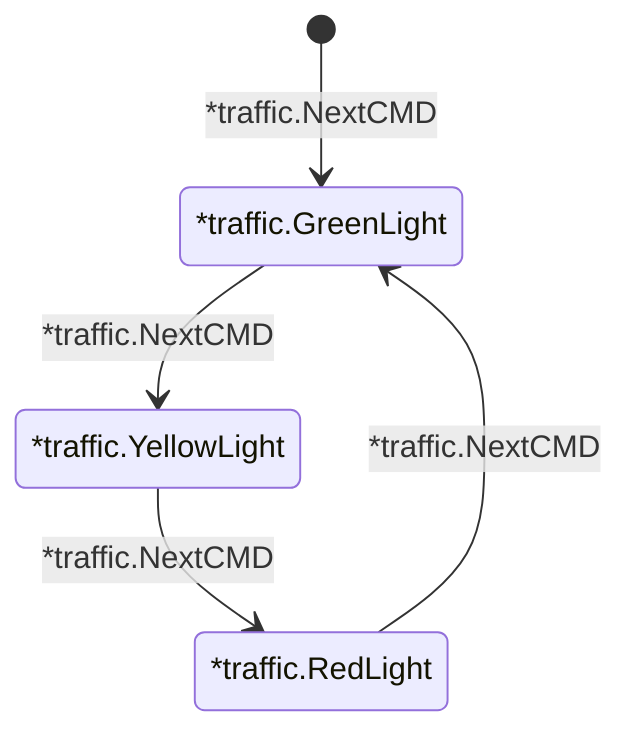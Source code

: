 stateDiagram
	GreenLight: *traffic.GreenLight
	RedLight: *traffic.RedLight
	YellowLight: *traffic.YellowLight

	GreenLight --> YellowLight: *traffic.NextCMD
	RedLight --> GreenLight: *traffic.NextCMD
	YellowLight --> RedLight: *traffic.NextCMD
	[*] --> GreenLight: *traffic.NextCMD